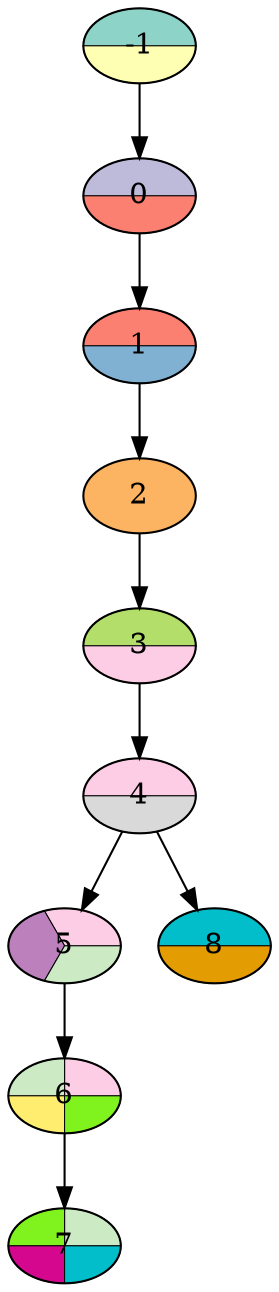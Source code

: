 digraph statespace {
node [colorscheme="set312" style=wedged]
-1 [fillcolor="1:2"]
0 [fillcolor="3:4"]
-1 -> 0
1 [fillcolor="4:5"]
0 -> 1
2 [style=filled fillcolor=6]
1 -> 2
3 [fillcolor="7:8"]
2 -> 3
4 [fillcolor="8:9"]
3 -> 4
5 [fillcolor="8:10:11"]
4 -> 5
6 [fillcolor="8:11:12:#80f31f"]
5 -> 6
7 [fillcolor="11:#80f31f:#d5078e:#01beca"]
6 -> 7
8 [fillcolor="#01beca:#e49c03"]
4 -> 8
}
